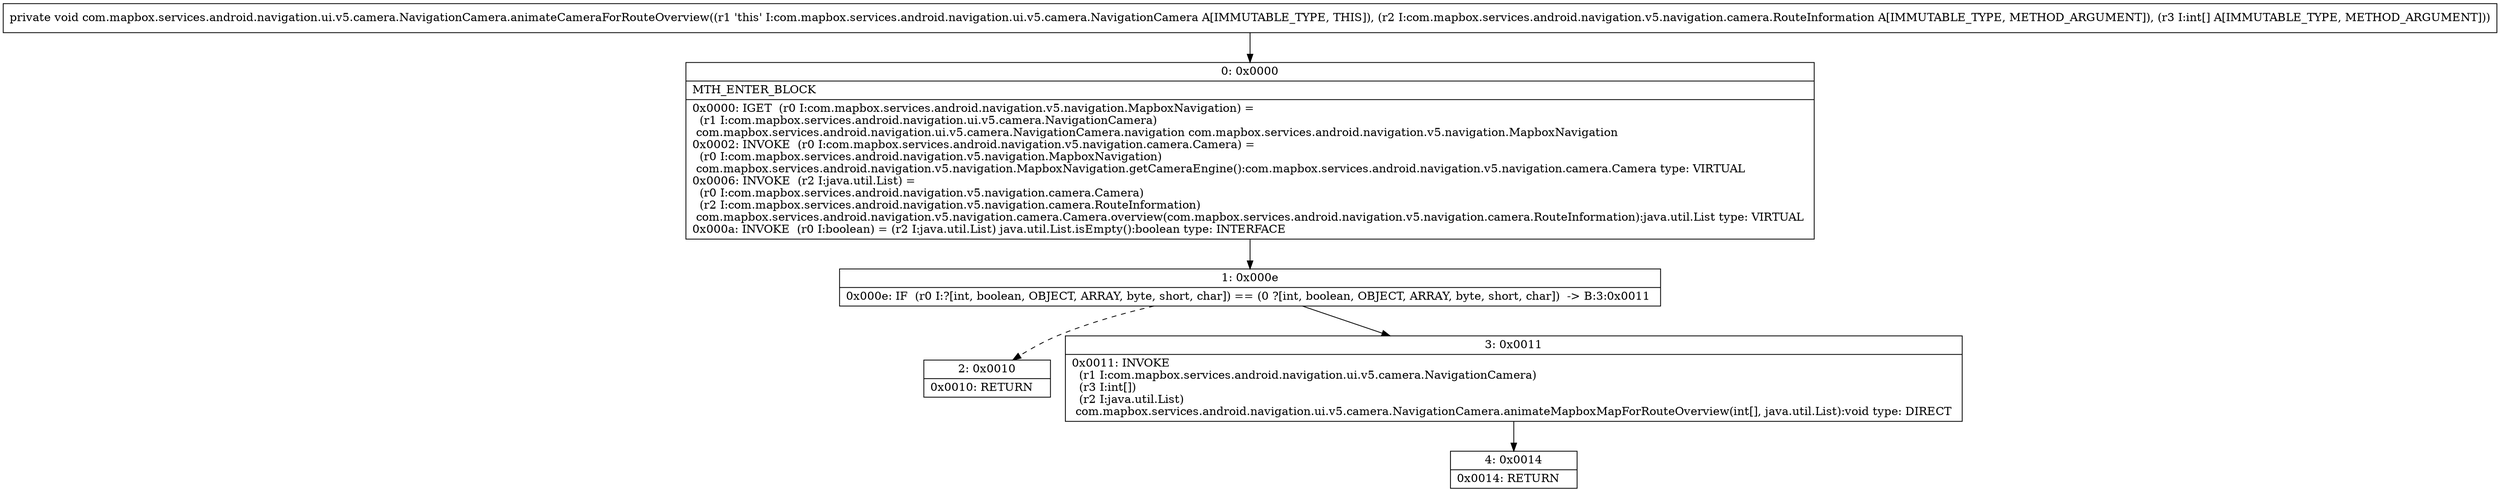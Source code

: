 digraph "CFG forcom.mapbox.services.android.navigation.ui.v5.camera.NavigationCamera.animateCameraForRouteOverview(Lcom\/mapbox\/services\/android\/navigation\/v5\/navigation\/camera\/RouteInformation;[I)V" {
Node_0 [shape=record,label="{0\:\ 0x0000|MTH_ENTER_BLOCK\l|0x0000: IGET  (r0 I:com.mapbox.services.android.navigation.v5.navigation.MapboxNavigation) = \l  (r1 I:com.mapbox.services.android.navigation.ui.v5.camera.NavigationCamera)\l com.mapbox.services.android.navigation.ui.v5.camera.NavigationCamera.navigation com.mapbox.services.android.navigation.v5.navigation.MapboxNavigation \l0x0002: INVOKE  (r0 I:com.mapbox.services.android.navigation.v5.navigation.camera.Camera) = \l  (r0 I:com.mapbox.services.android.navigation.v5.navigation.MapboxNavigation)\l com.mapbox.services.android.navigation.v5.navigation.MapboxNavigation.getCameraEngine():com.mapbox.services.android.navigation.v5.navigation.camera.Camera type: VIRTUAL \l0x0006: INVOKE  (r2 I:java.util.List) = \l  (r0 I:com.mapbox.services.android.navigation.v5.navigation.camera.Camera)\l  (r2 I:com.mapbox.services.android.navigation.v5.navigation.camera.RouteInformation)\l com.mapbox.services.android.navigation.v5.navigation.camera.Camera.overview(com.mapbox.services.android.navigation.v5.navigation.camera.RouteInformation):java.util.List type: VIRTUAL \l0x000a: INVOKE  (r0 I:boolean) = (r2 I:java.util.List) java.util.List.isEmpty():boolean type: INTERFACE \l}"];
Node_1 [shape=record,label="{1\:\ 0x000e|0x000e: IF  (r0 I:?[int, boolean, OBJECT, ARRAY, byte, short, char]) == (0 ?[int, boolean, OBJECT, ARRAY, byte, short, char])  \-\> B:3:0x0011 \l}"];
Node_2 [shape=record,label="{2\:\ 0x0010|0x0010: RETURN   \l}"];
Node_3 [shape=record,label="{3\:\ 0x0011|0x0011: INVOKE  \l  (r1 I:com.mapbox.services.android.navigation.ui.v5.camera.NavigationCamera)\l  (r3 I:int[])\l  (r2 I:java.util.List)\l com.mapbox.services.android.navigation.ui.v5.camera.NavigationCamera.animateMapboxMapForRouteOverview(int[], java.util.List):void type: DIRECT \l}"];
Node_4 [shape=record,label="{4\:\ 0x0014|0x0014: RETURN   \l}"];
MethodNode[shape=record,label="{private void com.mapbox.services.android.navigation.ui.v5.camera.NavigationCamera.animateCameraForRouteOverview((r1 'this' I:com.mapbox.services.android.navigation.ui.v5.camera.NavigationCamera A[IMMUTABLE_TYPE, THIS]), (r2 I:com.mapbox.services.android.navigation.v5.navigation.camera.RouteInformation A[IMMUTABLE_TYPE, METHOD_ARGUMENT]), (r3 I:int[] A[IMMUTABLE_TYPE, METHOD_ARGUMENT])) }"];
MethodNode -> Node_0;
Node_0 -> Node_1;
Node_1 -> Node_2[style=dashed];
Node_1 -> Node_3;
Node_3 -> Node_4;
}


